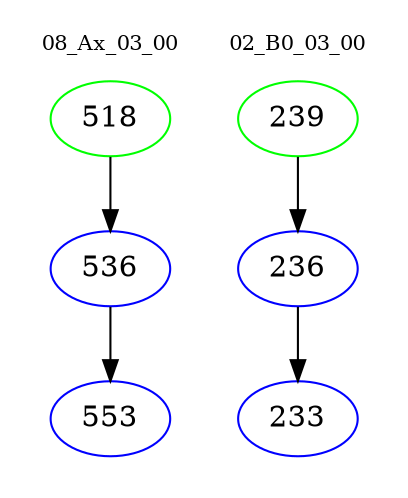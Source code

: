 digraph{
subgraph cluster_0 {
color = white
label = "08_Ax_03_00";
fontsize=10;
T0_518 [label="518", color="green"]
T0_518 -> T0_536 [color="black"]
T0_536 [label="536", color="blue"]
T0_536 -> T0_553 [color="black"]
T0_553 [label="553", color="blue"]
}
subgraph cluster_1 {
color = white
label = "02_B0_03_00";
fontsize=10;
T1_239 [label="239", color="green"]
T1_239 -> T1_236 [color="black"]
T1_236 [label="236", color="blue"]
T1_236 -> T1_233 [color="black"]
T1_233 [label="233", color="blue"]
}
}
